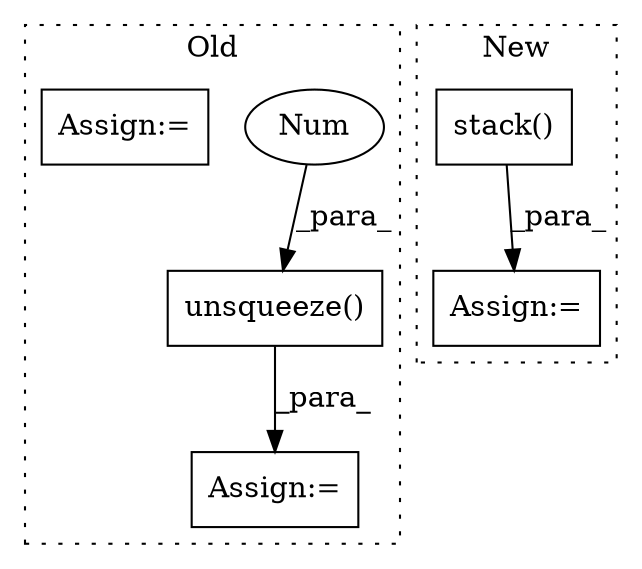 digraph G {
subgraph cluster0 {
1 [label="unsqueeze()" a="75" s="10045,10058" l="12,1" shape="box"];
3 [label="Num" a="76" s="10057" l="1" shape="ellipse"];
5 [label="Assign:=" a="68" s="10023" l="3" shape="box"];
6 [label="Assign:=" a="68" s="9965" l="3" shape="box"];
label = "Old";
style="dotted";
}
subgraph cluster1 {
2 [label="stack()" a="75" s="9398,9416" l="12,8" shape="box"];
4 [label="Assign:=" a="68" s="9395" l="3" shape="box"];
label = "New";
style="dotted";
}
1 -> 5 [label="_para_"];
2 -> 4 [label="_para_"];
3 -> 1 [label="_para_"];
}